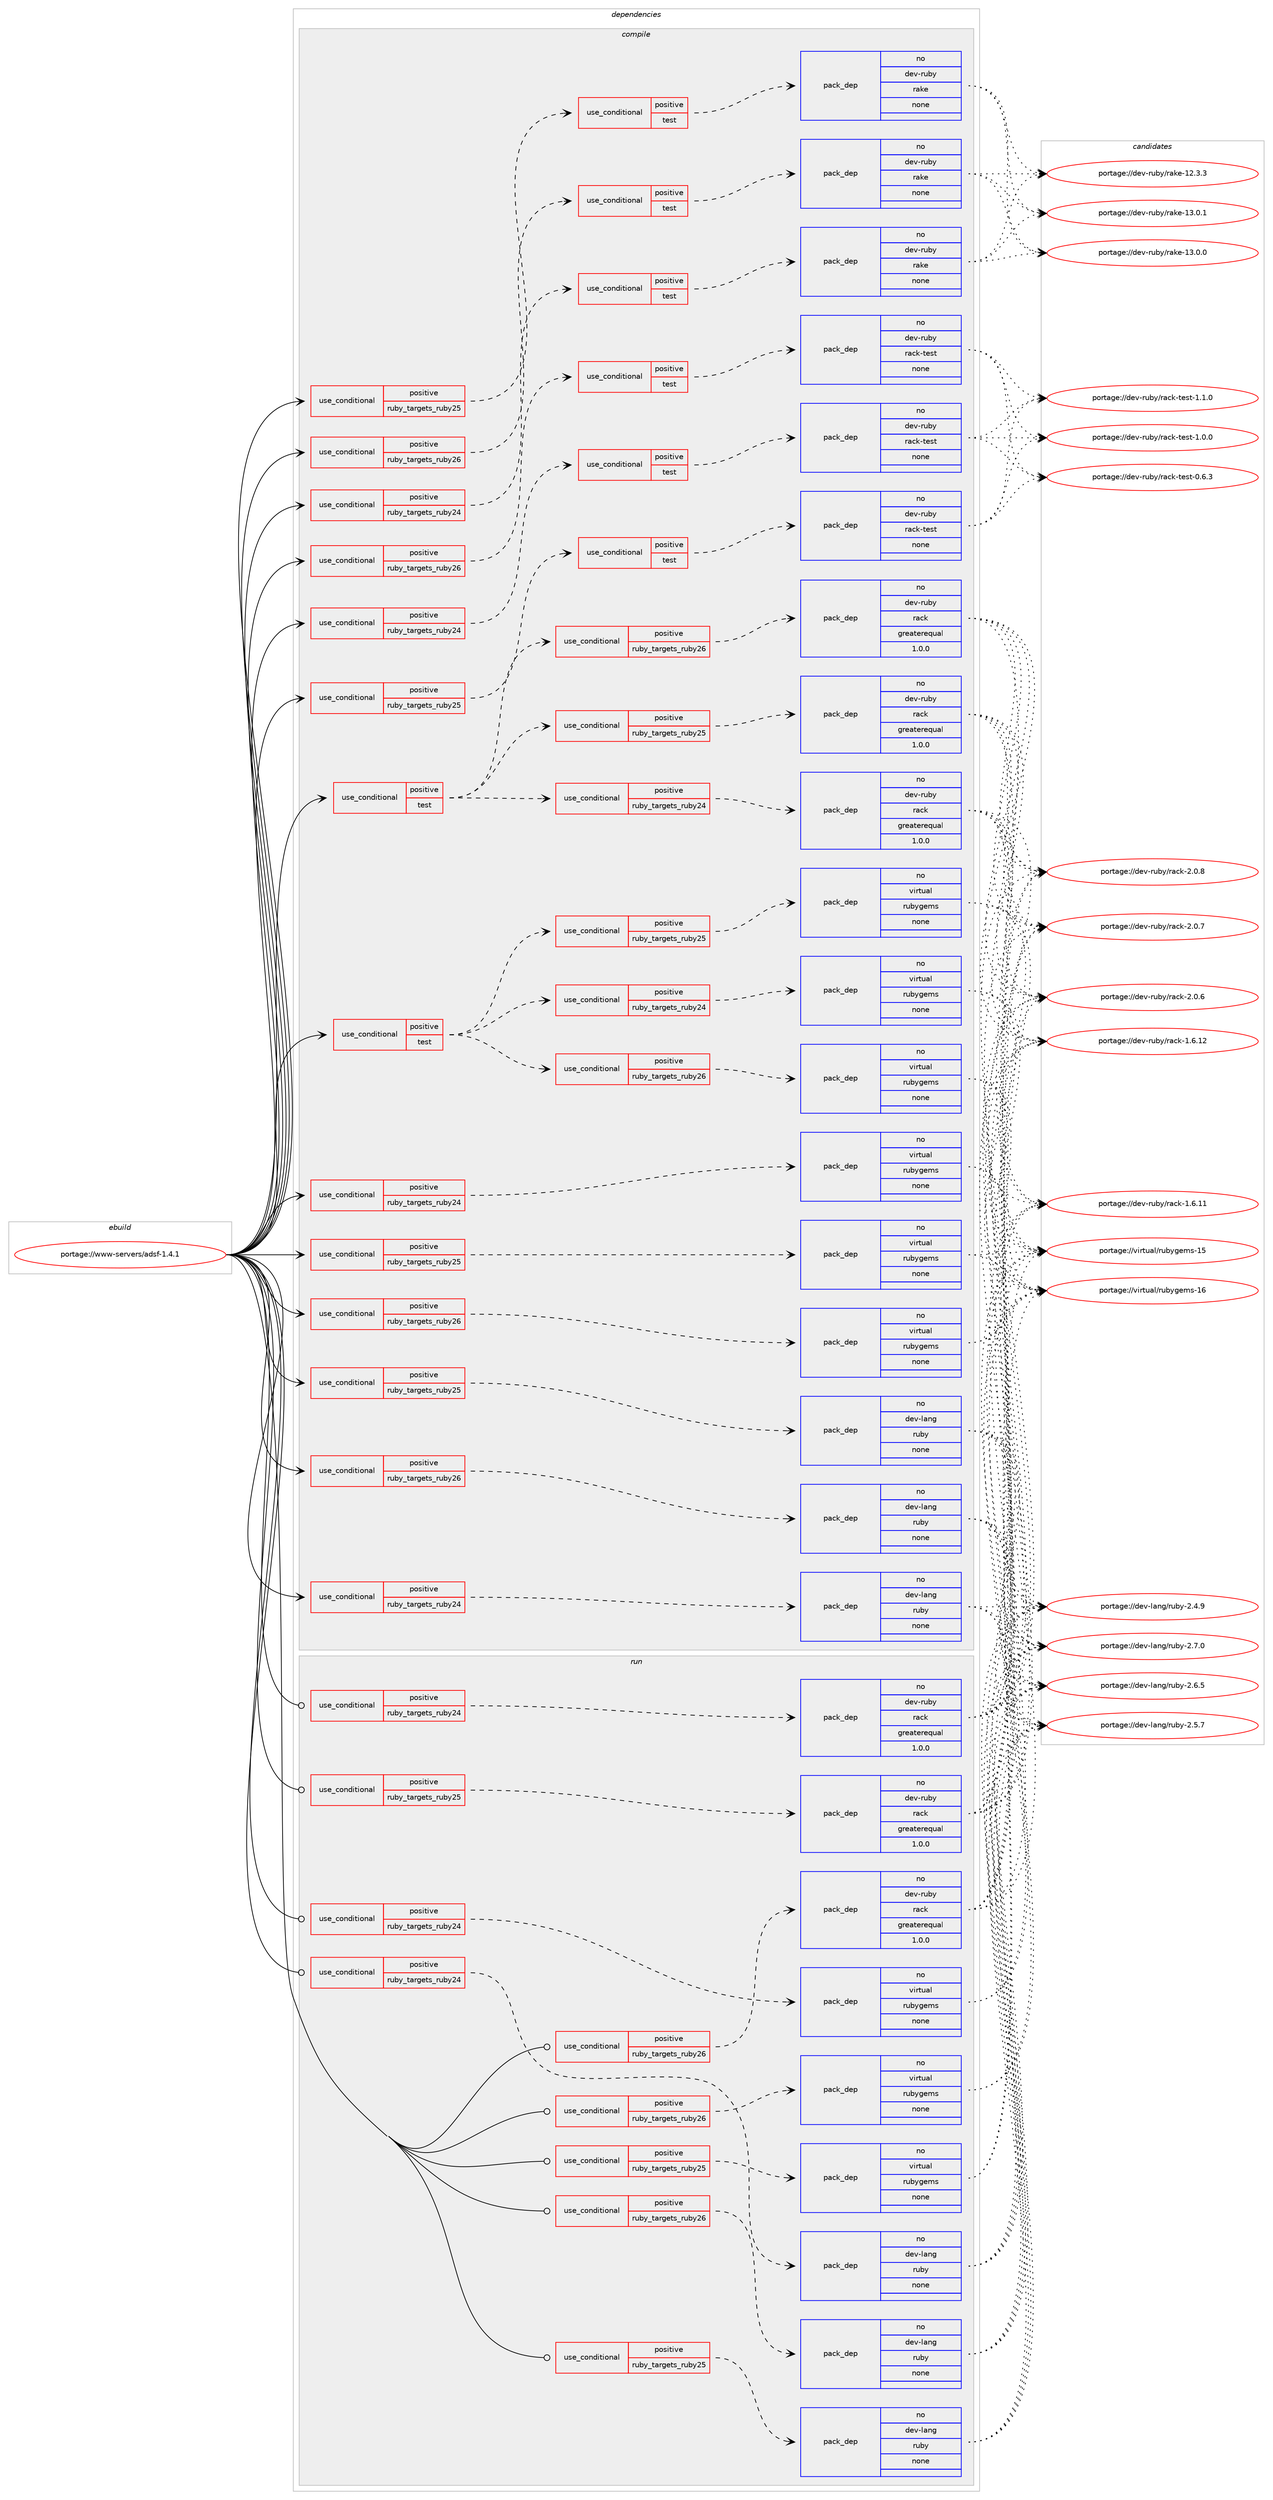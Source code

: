 digraph prolog {

# *************
# Graph options
# *************

newrank=true;
concentrate=true;
compound=true;
graph [rankdir=LR,fontname=Helvetica,fontsize=10,ranksep=1.5];#, ranksep=2.5, nodesep=0.2];
edge  [arrowhead=vee];
node  [fontname=Helvetica,fontsize=10];

# **********
# The ebuild
# **********

subgraph cluster_leftcol {
color=gray;
rank=same;
label=<<i>ebuild</i>>;
id [label="portage://www-servers/adsf-1.4.1", color=red, width=4, href="../www-servers/adsf-1.4.1.svg"];
}

# ****************
# The dependencies
# ****************

subgraph cluster_midcol {
color=gray;
label=<<i>dependencies</i>>;
subgraph cluster_compile {
fillcolor="#eeeeee";
style=filled;
label=<<i>compile</i>>;
subgraph cond4735 {
dependency28025 [label=<<TABLE BORDER="0" CELLBORDER="1" CELLSPACING="0" CELLPADDING="4"><TR><TD ROWSPAN="3" CELLPADDING="10">use_conditional</TD></TR><TR><TD>positive</TD></TR><TR><TD>ruby_targets_ruby24</TD></TR></TABLE>>, shape=none, color=red];
subgraph cond4736 {
dependency28026 [label=<<TABLE BORDER="0" CELLBORDER="1" CELLSPACING="0" CELLPADDING="4"><TR><TD ROWSPAN="3" CELLPADDING="10">use_conditional</TD></TR><TR><TD>positive</TD></TR><TR><TD>test</TD></TR></TABLE>>, shape=none, color=red];
subgraph pack22769 {
dependency28027 [label=<<TABLE BORDER="0" CELLBORDER="1" CELLSPACING="0" CELLPADDING="4" WIDTH="220"><TR><TD ROWSPAN="6" CELLPADDING="30">pack_dep</TD></TR><TR><TD WIDTH="110">no</TD></TR><TR><TD>dev-ruby</TD></TR><TR><TD>rack-test</TD></TR><TR><TD>none</TD></TR><TR><TD></TD></TR></TABLE>>, shape=none, color=blue];
}
dependency28026:e -> dependency28027:w [weight=20,style="dashed",arrowhead="vee"];
}
dependency28025:e -> dependency28026:w [weight=20,style="dashed",arrowhead="vee"];
}
id:e -> dependency28025:w [weight=20,style="solid",arrowhead="vee"];
subgraph cond4737 {
dependency28028 [label=<<TABLE BORDER="0" CELLBORDER="1" CELLSPACING="0" CELLPADDING="4"><TR><TD ROWSPAN="3" CELLPADDING="10">use_conditional</TD></TR><TR><TD>positive</TD></TR><TR><TD>ruby_targets_ruby24</TD></TR></TABLE>>, shape=none, color=red];
subgraph cond4738 {
dependency28029 [label=<<TABLE BORDER="0" CELLBORDER="1" CELLSPACING="0" CELLPADDING="4"><TR><TD ROWSPAN="3" CELLPADDING="10">use_conditional</TD></TR><TR><TD>positive</TD></TR><TR><TD>test</TD></TR></TABLE>>, shape=none, color=red];
subgraph pack22770 {
dependency28030 [label=<<TABLE BORDER="0" CELLBORDER="1" CELLSPACING="0" CELLPADDING="4" WIDTH="220"><TR><TD ROWSPAN="6" CELLPADDING="30">pack_dep</TD></TR><TR><TD WIDTH="110">no</TD></TR><TR><TD>dev-ruby</TD></TR><TR><TD>rake</TD></TR><TR><TD>none</TD></TR><TR><TD></TD></TR></TABLE>>, shape=none, color=blue];
}
dependency28029:e -> dependency28030:w [weight=20,style="dashed",arrowhead="vee"];
}
dependency28028:e -> dependency28029:w [weight=20,style="dashed",arrowhead="vee"];
}
id:e -> dependency28028:w [weight=20,style="solid",arrowhead="vee"];
subgraph cond4739 {
dependency28031 [label=<<TABLE BORDER="0" CELLBORDER="1" CELLSPACING="0" CELLPADDING="4"><TR><TD ROWSPAN="3" CELLPADDING="10">use_conditional</TD></TR><TR><TD>positive</TD></TR><TR><TD>ruby_targets_ruby24</TD></TR></TABLE>>, shape=none, color=red];
subgraph pack22771 {
dependency28032 [label=<<TABLE BORDER="0" CELLBORDER="1" CELLSPACING="0" CELLPADDING="4" WIDTH="220"><TR><TD ROWSPAN="6" CELLPADDING="30">pack_dep</TD></TR><TR><TD WIDTH="110">no</TD></TR><TR><TD>dev-lang</TD></TR><TR><TD>ruby</TD></TR><TR><TD>none</TD></TR><TR><TD></TD></TR></TABLE>>, shape=none, color=blue];
}
dependency28031:e -> dependency28032:w [weight=20,style="dashed",arrowhead="vee"];
}
id:e -> dependency28031:w [weight=20,style="solid",arrowhead="vee"];
subgraph cond4740 {
dependency28033 [label=<<TABLE BORDER="0" CELLBORDER="1" CELLSPACING="0" CELLPADDING="4"><TR><TD ROWSPAN="3" CELLPADDING="10">use_conditional</TD></TR><TR><TD>positive</TD></TR><TR><TD>ruby_targets_ruby24</TD></TR></TABLE>>, shape=none, color=red];
subgraph pack22772 {
dependency28034 [label=<<TABLE BORDER="0" CELLBORDER="1" CELLSPACING="0" CELLPADDING="4" WIDTH="220"><TR><TD ROWSPAN="6" CELLPADDING="30">pack_dep</TD></TR><TR><TD WIDTH="110">no</TD></TR><TR><TD>virtual</TD></TR><TR><TD>rubygems</TD></TR><TR><TD>none</TD></TR><TR><TD></TD></TR></TABLE>>, shape=none, color=blue];
}
dependency28033:e -> dependency28034:w [weight=20,style="dashed",arrowhead="vee"];
}
id:e -> dependency28033:w [weight=20,style="solid",arrowhead="vee"];
subgraph cond4741 {
dependency28035 [label=<<TABLE BORDER="0" CELLBORDER="1" CELLSPACING="0" CELLPADDING="4"><TR><TD ROWSPAN="3" CELLPADDING="10">use_conditional</TD></TR><TR><TD>positive</TD></TR><TR><TD>ruby_targets_ruby25</TD></TR></TABLE>>, shape=none, color=red];
subgraph cond4742 {
dependency28036 [label=<<TABLE BORDER="0" CELLBORDER="1" CELLSPACING="0" CELLPADDING="4"><TR><TD ROWSPAN="3" CELLPADDING="10">use_conditional</TD></TR><TR><TD>positive</TD></TR><TR><TD>test</TD></TR></TABLE>>, shape=none, color=red];
subgraph pack22773 {
dependency28037 [label=<<TABLE BORDER="0" CELLBORDER="1" CELLSPACING="0" CELLPADDING="4" WIDTH="220"><TR><TD ROWSPAN="6" CELLPADDING="30">pack_dep</TD></TR><TR><TD WIDTH="110">no</TD></TR><TR><TD>dev-ruby</TD></TR><TR><TD>rack-test</TD></TR><TR><TD>none</TD></TR><TR><TD></TD></TR></TABLE>>, shape=none, color=blue];
}
dependency28036:e -> dependency28037:w [weight=20,style="dashed",arrowhead="vee"];
}
dependency28035:e -> dependency28036:w [weight=20,style="dashed",arrowhead="vee"];
}
id:e -> dependency28035:w [weight=20,style="solid",arrowhead="vee"];
subgraph cond4743 {
dependency28038 [label=<<TABLE BORDER="0" CELLBORDER="1" CELLSPACING="0" CELLPADDING="4"><TR><TD ROWSPAN="3" CELLPADDING="10">use_conditional</TD></TR><TR><TD>positive</TD></TR><TR><TD>ruby_targets_ruby25</TD></TR></TABLE>>, shape=none, color=red];
subgraph cond4744 {
dependency28039 [label=<<TABLE BORDER="0" CELLBORDER="1" CELLSPACING="0" CELLPADDING="4"><TR><TD ROWSPAN="3" CELLPADDING="10">use_conditional</TD></TR><TR><TD>positive</TD></TR><TR><TD>test</TD></TR></TABLE>>, shape=none, color=red];
subgraph pack22774 {
dependency28040 [label=<<TABLE BORDER="0" CELLBORDER="1" CELLSPACING="0" CELLPADDING="4" WIDTH="220"><TR><TD ROWSPAN="6" CELLPADDING="30">pack_dep</TD></TR><TR><TD WIDTH="110">no</TD></TR><TR><TD>dev-ruby</TD></TR><TR><TD>rake</TD></TR><TR><TD>none</TD></TR><TR><TD></TD></TR></TABLE>>, shape=none, color=blue];
}
dependency28039:e -> dependency28040:w [weight=20,style="dashed",arrowhead="vee"];
}
dependency28038:e -> dependency28039:w [weight=20,style="dashed",arrowhead="vee"];
}
id:e -> dependency28038:w [weight=20,style="solid",arrowhead="vee"];
subgraph cond4745 {
dependency28041 [label=<<TABLE BORDER="0" CELLBORDER="1" CELLSPACING="0" CELLPADDING="4"><TR><TD ROWSPAN="3" CELLPADDING="10">use_conditional</TD></TR><TR><TD>positive</TD></TR><TR><TD>ruby_targets_ruby25</TD></TR></TABLE>>, shape=none, color=red];
subgraph pack22775 {
dependency28042 [label=<<TABLE BORDER="0" CELLBORDER="1" CELLSPACING="0" CELLPADDING="4" WIDTH="220"><TR><TD ROWSPAN="6" CELLPADDING="30">pack_dep</TD></TR><TR><TD WIDTH="110">no</TD></TR><TR><TD>dev-lang</TD></TR><TR><TD>ruby</TD></TR><TR><TD>none</TD></TR><TR><TD></TD></TR></TABLE>>, shape=none, color=blue];
}
dependency28041:e -> dependency28042:w [weight=20,style="dashed",arrowhead="vee"];
}
id:e -> dependency28041:w [weight=20,style="solid",arrowhead="vee"];
subgraph cond4746 {
dependency28043 [label=<<TABLE BORDER="0" CELLBORDER="1" CELLSPACING="0" CELLPADDING="4"><TR><TD ROWSPAN="3" CELLPADDING="10">use_conditional</TD></TR><TR><TD>positive</TD></TR><TR><TD>ruby_targets_ruby25</TD></TR></TABLE>>, shape=none, color=red];
subgraph pack22776 {
dependency28044 [label=<<TABLE BORDER="0" CELLBORDER="1" CELLSPACING="0" CELLPADDING="4" WIDTH="220"><TR><TD ROWSPAN="6" CELLPADDING="30">pack_dep</TD></TR><TR><TD WIDTH="110">no</TD></TR><TR><TD>virtual</TD></TR><TR><TD>rubygems</TD></TR><TR><TD>none</TD></TR><TR><TD></TD></TR></TABLE>>, shape=none, color=blue];
}
dependency28043:e -> dependency28044:w [weight=20,style="dashed",arrowhead="vee"];
}
id:e -> dependency28043:w [weight=20,style="solid",arrowhead="vee"];
subgraph cond4747 {
dependency28045 [label=<<TABLE BORDER="0" CELLBORDER="1" CELLSPACING="0" CELLPADDING="4"><TR><TD ROWSPAN="3" CELLPADDING="10">use_conditional</TD></TR><TR><TD>positive</TD></TR><TR><TD>ruby_targets_ruby26</TD></TR></TABLE>>, shape=none, color=red];
subgraph cond4748 {
dependency28046 [label=<<TABLE BORDER="0" CELLBORDER="1" CELLSPACING="0" CELLPADDING="4"><TR><TD ROWSPAN="3" CELLPADDING="10">use_conditional</TD></TR><TR><TD>positive</TD></TR><TR><TD>test</TD></TR></TABLE>>, shape=none, color=red];
subgraph pack22777 {
dependency28047 [label=<<TABLE BORDER="0" CELLBORDER="1" CELLSPACING="0" CELLPADDING="4" WIDTH="220"><TR><TD ROWSPAN="6" CELLPADDING="30">pack_dep</TD></TR><TR><TD WIDTH="110">no</TD></TR><TR><TD>dev-ruby</TD></TR><TR><TD>rack-test</TD></TR><TR><TD>none</TD></TR><TR><TD></TD></TR></TABLE>>, shape=none, color=blue];
}
dependency28046:e -> dependency28047:w [weight=20,style="dashed",arrowhead="vee"];
}
dependency28045:e -> dependency28046:w [weight=20,style="dashed",arrowhead="vee"];
}
id:e -> dependency28045:w [weight=20,style="solid",arrowhead="vee"];
subgraph cond4749 {
dependency28048 [label=<<TABLE BORDER="0" CELLBORDER="1" CELLSPACING="0" CELLPADDING="4"><TR><TD ROWSPAN="3" CELLPADDING="10">use_conditional</TD></TR><TR><TD>positive</TD></TR><TR><TD>ruby_targets_ruby26</TD></TR></TABLE>>, shape=none, color=red];
subgraph cond4750 {
dependency28049 [label=<<TABLE BORDER="0" CELLBORDER="1" CELLSPACING="0" CELLPADDING="4"><TR><TD ROWSPAN="3" CELLPADDING="10">use_conditional</TD></TR><TR><TD>positive</TD></TR><TR><TD>test</TD></TR></TABLE>>, shape=none, color=red];
subgraph pack22778 {
dependency28050 [label=<<TABLE BORDER="0" CELLBORDER="1" CELLSPACING="0" CELLPADDING="4" WIDTH="220"><TR><TD ROWSPAN="6" CELLPADDING="30">pack_dep</TD></TR><TR><TD WIDTH="110">no</TD></TR><TR><TD>dev-ruby</TD></TR><TR><TD>rake</TD></TR><TR><TD>none</TD></TR><TR><TD></TD></TR></TABLE>>, shape=none, color=blue];
}
dependency28049:e -> dependency28050:w [weight=20,style="dashed",arrowhead="vee"];
}
dependency28048:e -> dependency28049:w [weight=20,style="dashed",arrowhead="vee"];
}
id:e -> dependency28048:w [weight=20,style="solid",arrowhead="vee"];
subgraph cond4751 {
dependency28051 [label=<<TABLE BORDER="0" CELLBORDER="1" CELLSPACING="0" CELLPADDING="4"><TR><TD ROWSPAN="3" CELLPADDING="10">use_conditional</TD></TR><TR><TD>positive</TD></TR><TR><TD>ruby_targets_ruby26</TD></TR></TABLE>>, shape=none, color=red];
subgraph pack22779 {
dependency28052 [label=<<TABLE BORDER="0" CELLBORDER="1" CELLSPACING="0" CELLPADDING="4" WIDTH="220"><TR><TD ROWSPAN="6" CELLPADDING="30">pack_dep</TD></TR><TR><TD WIDTH="110">no</TD></TR><TR><TD>dev-lang</TD></TR><TR><TD>ruby</TD></TR><TR><TD>none</TD></TR><TR><TD></TD></TR></TABLE>>, shape=none, color=blue];
}
dependency28051:e -> dependency28052:w [weight=20,style="dashed",arrowhead="vee"];
}
id:e -> dependency28051:w [weight=20,style="solid",arrowhead="vee"];
subgraph cond4752 {
dependency28053 [label=<<TABLE BORDER="0" CELLBORDER="1" CELLSPACING="0" CELLPADDING="4"><TR><TD ROWSPAN="3" CELLPADDING="10">use_conditional</TD></TR><TR><TD>positive</TD></TR><TR><TD>ruby_targets_ruby26</TD></TR></TABLE>>, shape=none, color=red];
subgraph pack22780 {
dependency28054 [label=<<TABLE BORDER="0" CELLBORDER="1" CELLSPACING="0" CELLPADDING="4" WIDTH="220"><TR><TD ROWSPAN="6" CELLPADDING="30">pack_dep</TD></TR><TR><TD WIDTH="110">no</TD></TR><TR><TD>virtual</TD></TR><TR><TD>rubygems</TD></TR><TR><TD>none</TD></TR><TR><TD></TD></TR></TABLE>>, shape=none, color=blue];
}
dependency28053:e -> dependency28054:w [weight=20,style="dashed",arrowhead="vee"];
}
id:e -> dependency28053:w [weight=20,style="solid",arrowhead="vee"];
subgraph cond4753 {
dependency28055 [label=<<TABLE BORDER="0" CELLBORDER="1" CELLSPACING="0" CELLPADDING="4"><TR><TD ROWSPAN="3" CELLPADDING="10">use_conditional</TD></TR><TR><TD>positive</TD></TR><TR><TD>test</TD></TR></TABLE>>, shape=none, color=red];
subgraph cond4754 {
dependency28056 [label=<<TABLE BORDER="0" CELLBORDER="1" CELLSPACING="0" CELLPADDING="4"><TR><TD ROWSPAN="3" CELLPADDING="10">use_conditional</TD></TR><TR><TD>positive</TD></TR><TR><TD>ruby_targets_ruby24</TD></TR></TABLE>>, shape=none, color=red];
subgraph pack22781 {
dependency28057 [label=<<TABLE BORDER="0" CELLBORDER="1" CELLSPACING="0" CELLPADDING="4" WIDTH="220"><TR><TD ROWSPAN="6" CELLPADDING="30">pack_dep</TD></TR><TR><TD WIDTH="110">no</TD></TR><TR><TD>dev-ruby</TD></TR><TR><TD>rack</TD></TR><TR><TD>greaterequal</TD></TR><TR><TD>1.0.0</TD></TR></TABLE>>, shape=none, color=blue];
}
dependency28056:e -> dependency28057:w [weight=20,style="dashed",arrowhead="vee"];
}
dependency28055:e -> dependency28056:w [weight=20,style="dashed",arrowhead="vee"];
subgraph cond4755 {
dependency28058 [label=<<TABLE BORDER="0" CELLBORDER="1" CELLSPACING="0" CELLPADDING="4"><TR><TD ROWSPAN="3" CELLPADDING="10">use_conditional</TD></TR><TR><TD>positive</TD></TR><TR><TD>ruby_targets_ruby25</TD></TR></TABLE>>, shape=none, color=red];
subgraph pack22782 {
dependency28059 [label=<<TABLE BORDER="0" CELLBORDER="1" CELLSPACING="0" CELLPADDING="4" WIDTH="220"><TR><TD ROWSPAN="6" CELLPADDING="30">pack_dep</TD></TR><TR><TD WIDTH="110">no</TD></TR><TR><TD>dev-ruby</TD></TR><TR><TD>rack</TD></TR><TR><TD>greaterequal</TD></TR><TR><TD>1.0.0</TD></TR></TABLE>>, shape=none, color=blue];
}
dependency28058:e -> dependency28059:w [weight=20,style="dashed",arrowhead="vee"];
}
dependency28055:e -> dependency28058:w [weight=20,style="dashed",arrowhead="vee"];
subgraph cond4756 {
dependency28060 [label=<<TABLE BORDER="0" CELLBORDER="1" CELLSPACING="0" CELLPADDING="4"><TR><TD ROWSPAN="3" CELLPADDING="10">use_conditional</TD></TR><TR><TD>positive</TD></TR><TR><TD>ruby_targets_ruby26</TD></TR></TABLE>>, shape=none, color=red];
subgraph pack22783 {
dependency28061 [label=<<TABLE BORDER="0" CELLBORDER="1" CELLSPACING="0" CELLPADDING="4" WIDTH="220"><TR><TD ROWSPAN="6" CELLPADDING="30">pack_dep</TD></TR><TR><TD WIDTH="110">no</TD></TR><TR><TD>dev-ruby</TD></TR><TR><TD>rack</TD></TR><TR><TD>greaterequal</TD></TR><TR><TD>1.0.0</TD></TR></TABLE>>, shape=none, color=blue];
}
dependency28060:e -> dependency28061:w [weight=20,style="dashed",arrowhead="vee"];
}
dependency28055:e -> dependency28060:w [weight=20,style="dashed",arrowhead="vee"];
}
id:e -> dependency28055:w [weight=20,style="solid",arrowhead="vee"];
subgraph cond4757 {
dependency28062 [label=<<TABLE BORDER="0" CELLBORDER="1" CELLSPACING="0" CELLPADDING="4"><TR><TD ROWSPAN="3" CELLPADDING="10">use_conditional</TD></TR><TR><TD>positive</TD></TR><TR><TD>test</TD></TR></TABLE>>, shape=none, color=red];
subgraph cond4758 {
dependency28063 [label=<<TABLE BORDER="0" CELLBORDER="1" CELLSPACING="0" CELLPADDING="4"><TR><TD ROWSPAN="3" CELLPADDING="10">use_conditional</TD></TR><TR><TD>positive</TD></TR><TR><TD>ruby_targets_ruby24</TD></TR></TABLE>>, shape=none, color=red];
subgraph pack22784 {
dependency28064 [label=<<TABLE BORDER="0" CELLBORDER="1" CELLSPACING="0" CELLPADDING="4" WIDTH="220"><TR><TD ROWSPAN="6" CELLPADDING="30">pack_dep</TD></TR><TR><TD WIDTH="110">no</TD></TR><TR><TD>virtual</TD></TR><TR><TD>rubygems</TD></TR><TR><TD>none</TD></TR><TR><TD></TD></TR></TABLE>>, shape=none, color=blue];
}
dependency28063:e -> dependency28064:w [weight=20,style="dashed",arrowhead="vee"];
}
dependency28062:e -> dependency28063:w [weight=20,style="dashed",arrowhead="vee"];
subgraph cond4759 {
dependency28065 [label=<<TABLE BORDER="0" CELLBORDER="1" CELLSPACING="0" CELLPADDING="4"><TR><TD ROWSPAN="3" CELLPADDING="10">use_conditional</TD></TR><TR><TD>positive</TD></TR><TR><TD>ruby_targets_ruby25</TD></TR></TABLE>>, shape=none, color=red];
subgraph pack22785 {
dependency28066 [label=<<TABLE BORDER="0" CELLBORDER="1" CELLSPACING="0" CELLPADDING="4" WIDTH="220"><TR><TD ROWSPAN="6" CELLPADDING="30">pack_dep</TD></TR><TR><TD WIDTH="110">no</TD></TR><TR><TD>virtual</TD></TR><TR><TD>rubygems</TD></TR><TR><TD>none</TD></TR><TR><TD></TD></TR></TABLE>>, shape=none, color=blue];
}
dependency28065:e -> dependency28066:w [weight=20,style="dashed",arrowhead="vee"];
}
dependency28062:e -> dependency28065:w [weight=20,style="dashed",arrowhead="vee"];
subgraph cond4760 {
dependency28067 [label=<<TABLE BORDER="0" CELLBORDER="1" CELLSPACING="0" CELLPADDING="4"><TR><TD ROWSPAN="3" CELLPADDING="10">use_conditional</TD></TR><TR><TD>positive</TD></TR><TR><TD>ruby_targets_ruby26</TD></TR></TABLE>>, shape=none, color=red];
subgraph pack22786 {
dependency28068 [label=<<TABLE BORDER="0" CELLBORDER="1" CELLSPACING="0" CELLPADDING="4" WIDTH="220"><TR><TD ROWSPAN="6" CELLPADDING="30">pack_dep</TD></TR><TR><TD WIDTH="110">no</TD></TR><TR><TD>virtual</TD></TR><TR><TD>rubygems</TD></TR><TR><TD>none</TD></TR><TR><TD></TD></TR></TABLE>>, shape=none, color=blue];
}
dependency28067:e -> dependency28068:w [weight=20,style="dashed",arrowhead="vee"];
}
dependency28062:e -> dependency28067:w [weight=20,style="dashed",arrowhead="vee"];
}
id:e -> dependency28062:w [weight=20,style="solid",arrowhead="vee"];
}
subgraph cluster_compileandrun {
fillcolor="#eeeeee";
style=filled;
label=<<i>compile and run</i>>;
}
subgraph cluster_run {
fillcolor="#eeeeee";
style=filled;
label=<<i>run</i>>;
subgraph cond4761 {
dependency28069 [label=<<TABLE BORDER="0" CELLBORDER="1" CELLSPACING="0" CELLPADDING="4"><TR><TD ROWSPAN="3" CELLPADDING="10">use_conditional</TD></TR><TR><TD>positive</TD></TR><TR><TD>ruby_targets_ruby24</TD></TR></TABLE>>, shape=none, color=red];
subgraph pack22787 {
dependency28070 [label=<<TABLE BORDER="0" CELLBORDER="1" CELLSPACING="0" CELLPADDING="4" WIDTH="220"><TR><TD ROWSPAN="6" CELLPADDING="30">pack_dep</TD></TR><TR><TD WIDTH="110">no</TD></TR><TR><TD>dev-lang</TD></TR><TR><TD>ruby</TD></TR><TR><TD>none</TD></TR><TR><TD></TD></TR></TABLE>>, shape=none, color=blue];
}
dependency28069:e -> dependency28070:w [weight=20,style="dashed",arrowhead="vee"];
}
id:e -> dependency28069:w [weight=20,style="solid",arrowhead="odot"];
subgraph cond4762 {
dependency28071 [label=<<TABLE BORDER="0" CELLBORDER="1" CELLSPACING="0" CELLPADDING="4"><TR><TD ROWSPAN="3" CELLPADDING="10">use_conditional</TD></TR><TR><TD>positive</TD></TR><TR><TD>ruby_targets_ruby24</TD></TR></TABLE>>, shape=none, color=red];
subgraph pack22788 {
dependency28072 [label=<<TABLE BORDER="0" CELLBORDER="1" CELLSPACING="0" CELLPADDING="4" WIDTH="220"><TR><TD ROWSPAN="6" CELLPADDING="30">pack_dep</TD></TR><TR><TD WIDTH="110">no</TD></TR><TR><TD>dev-ruby</TD></TR><TR><TD>rack</TD></TR><TR><TD>greaterequal</TD></TR><TR><TD>1.0.0</TD></TR></TABLE>>, shape=none, color=blue];
}
dependency28071:e -> dependency28072:w [weight=20,style="dashed",arrowhead="vee"];
}
id:e -> dependency28071:w [weight=20,style="solid",arrowhead="odot"];
subgraph cond4763 {
dependency28073 [label=<<TABLE BORDER="0" CELLBORDER="1" CELLSPACING="0" CELLPADDING="4"><TR><TD ROWSPAN="3" CELLPADDING="10">use_conditional</TD></TR><TR><TD>positive</TD></TR><TR><TD>ruby_targets_ruby24</TD></TR></TABLE>>, shape=none, color=red];
subgraph pack22789 {
dependency28074 [label=<<TABLE BORDER="0" CELLBORDER="1" CELLSPACING="0" CELLPADDING="4" WIDTH="220"><TR><TD ROWSPAN="6" CELLPADDING="30">pack_dep</TD></TR><TR><TD WIDTH="110">no</TD></TR><TR><TD>virtual</TD></TR><TR><TD>rubygems</TD></TR><TR><TD>none</TD></TR><TR><TD></TD></TR></TABLE>>, shape=none, color=blue];
}
dependency28073:e -> dependency28074:w [weight=20,style="dashed",arrowhead="vee"];
}
id:e -> dependency28073:w [weight=20,style="solid",arrowhead="odot"];
subgraph cond4764 {
dependency28075 [label=<<TABLE BORDER="0" CELLBORDER="1" CELLSPACING="0" CELLPADDING="4"><TR><TD ROWSPAN="3" CELLPADDING="10">use_conditional</TD></TR><TR><TD>positive</TD></TR><TR><TD>ruby_targets_ruby25</TD></TR></TABLE>>, shape=none, color=red];
subgraph pack22790 {
dependency28076 [label=<<TABLE BORDER="0" CELLBORDER="1" CELLSPACING="0" CELLPADDING="4" WIDTH="220"><TR><TD ROWSPAN="6" CELLPADDING="30">pack_dep</TD></TR><TR><TD WIDTH="110">no</TD></TR><TR><TD>dev-lang</TD></TR><TR><TD>ruby</TD></TR><TR><TD>none</TD></TR><TR><TD></TD></TR></TABLE>>, shape=none, color=blue];
}
dependency28075:e -> dependency28076:w [weight=20,style="dashed",arrowhead="vee"];
}
id:e -> dependency28075:w [weight=20,style="solid",arrowhead="odot"];
subgraph cond4765 {
dependency28077 [label=<<TABLE BORDER="0" CELLBORDER="1" CELLSPACING="0" CELLPADDING="4"><TR><TD ROWSPAN="3" CELLPADDING="10">use_conditional</TD></TR><TR><TD>positive</TD></TR><TR><TD>ruby_targets_ruby25</TD></TR></TABLE>>, shape=none, color=red];
subgraph pack22791 {
dependency28078 [label=<<TABLE BORDER="0" CELLBORDER="1" CELLSPACING="0" CELLPADDING="4" WIDTH="220"><TR><TD ROWSPAN="6" CELLPADDING="30">pack_dep</TD></TR><TR><TD WIDTH="110">no</TD></TR><TR><TD>dev-ruby</TD></TR><TR><TD>rack</TD></TR><TR><TD>greaterequal</TD></TR><TR><TD>1.0.0</TD></TR></TABLE>>, shape=none, color=blue];
}
dependency28077:e -> dependency28078:w [weight=20,style="dashed",arrowhead="vee"];
}
id:e -> dependency28077:w [weight=20,style="solid",arrowhead="odot"];
subgraph cond4766 {
dependency28079 [label=<<TABLE BORDER="0" CELLBORDER="1" CELLSPACING="0" CELLPADDING="4"><TR><TD ROWSPAN="3" CELLPADDING="10">use_conditional</TD></TR><TR><TD>positive</TD></TR><TR><TD>ruby_targets_ruby25</TD></TR></TABLE>>, shape=none, color=red];
subgraph pack22792 {
dependency28080 [label=<<TABLE BORDER="0" CELLBORDER="1" CELLSPACING="0" CELLPADDING="4" WIDTH="220"><TR><TD ROWSPAN="6" CELLPADDING="30">pack_dep</TD></TR><TR><TD WIDTH="110">no</TD></TR><TR><TD>virtual</TD></TR><TR><TD>rubygems</TD></TR><TR><TD>none</TD></TR><TR><TD></TD></TR></TABLE>>, shape=none, color=blue];
}
dependency28079:e -> dependency28080:w [weight=20,style="dashed",arrowhead="vee"];
}
id:e -> dependency28079:w [weight=20,style="solid",arrowhead="odot"];
subgraph cond4767 {
dependency28081 [label=<<TABLE BORDER="0" CELLBORDER="1" CELLSPACING="0" CELLPADDING="4"><TR><TD ROWSPAN="3" CELLPADDING="10">use_conditional</TD></TR><TR><TD>positive</TD></TR><TR><TD>ruby_targets_ruby26</TD></TR></TABLE>>, shape=none, color=red];
subgraph pack22793 {
dependency28082 [label=<<TABLE BORDER="0" CELLBORDER="1" CELLSPACING="0" CELLPADDING="4" WIDTH="220"><TR><TD ROWSPAN="6" CELLPADDING="30">pack_dep</TD></TR><TR><TD WIDTH="110">no</TD></TR><TR><TD>dev-lang</TD></TR><TR><TD>ruby</TD></TR><TR><TD>none</TD></TR><TR><TD></TD></TR></TABLE>>, shape=none, color=blue];
}
dependency28081:e -> dependency28082:w [weight=20,style="dashed",arrowhead="vee"];
}
id:e -> dependency28081:w [weight=20,style="solid",arrowhead="odot"];
subgraph cond4768 {
dependency28083 [label=<<TABLE BORDER="0" CELLBORDER="1" CELLSPACING="0" CELLPADDING="4"><TR><TD ROWSPAN="3" CELLPADDING="10">use_conditional</TD></TR><TR><TD>positive</TD></TR><TR><TD>ruby_targets_ruby26</TD></TR></TABLE>>, shape=none, color=red];
subgraph pack22794 {
dependency28084 [label=<<TABLE BORDER="0" CELLBORDER="1" CELLSPACING="0" CELLPADDING="4" WIDTH="220"><TR><TD ROWSPAN="6" CELLPADDING="30">pack_dep</TD></TR><TR><TD WIDTH="110">no</TD></TR><TR><TD>dev-ruby</TD></TR><TR><TD>rack</TD></TR><TR><TD>greaterequal</TD></TR><TR><TD>1.0.0</TD></TR></TABLE>>, shape=none, color=blue];
}
dependency28083:e -> dependency28084:w [weight=20,style="dashed",arrowhead="vee"];
}
id:e -> dependency28083:w [weight=20,style="solid",arrowhead="odot"];
subgraph cond4769 {
dependency28085 [label=<<TABLE BORDER="0" CELLBORDER="1" CELLSPACING="0" CELLPADDING="4"><TR><TD ROWSPAN="3" CELLPADDING="10">use_conditional</TD></TR><TR><TD>positive</TD></TR><TR><TD>ruby_targets_ruby26</TD></TR></TABLE>>, shape=none, color=red];
subgraph pack22795 {
dependency28086 [label=<<TABLE BORDER="0" CELLBORDER="1" CELLSPACING="0" CELLPADDING="4" WIDTH="220"><TR><TD ROWSPAN="6" CELLPADDING="30">pack_dep</TD></TR><TR><TD WIDTH="110">no</TD></TR><TR><TD>virtual</TD></TR><TR><TD>rubygems</TD></TR><TR><TD>none</TD></TR><TR><TD></TD></TR></TABLE>>, shape=none, color=blue];
}
dependency28085:e -> dependency28086:w [weight=20,style="dashed",arrowhead="vee"];
}
id:e -> dependency28085:w [weight=20,style="solid",arrowhead="odot"];
}
}

# **************
# The candidates
# **************

subgraph cluster_choices {
rank=same;
color=gray;
label=<<i>candidates</i>>;

subgraph choice22769 {
color=black;
nodesep=1;
choice100101118451141179812147114979910745116101115116454946494648 [label="portage://dev-ruby/rack-test-1.1.0", color=red, width=4,href="../dev-ruby/rack-test-1.1.0.svg"];
choice100101118451141179812147114979910745116101115116454946484648 [label="portage://dev-ruby/rack-test-1.0.0", color=red, width=4,href="../dev-ruby/rack-test-1.0.0.svg"];
choice100101118451141179812147114979910745116101115116454846544651 [label="portage://dev-ruby/rack-test-0.6.3", color=red, width=4,href="../dev-ruby/rack-test-0.6.3.svg"];
dependency28027:e -> choice100101118451141179812147114979910745116101115116454946494648:w [style=dotted,weight="100"];
dependency28027:e -> choice100101118451141179812147114979910745116101115116454946484648:w [style=dotted,weight="100"];
dependency28027:e -> choice100101118451141179812147114979910745116101115116454846544651:w [style=dotted,weight="100"];
}
subgraph choice22770 {
color=black;
nodesep=1;
choice1001011184511411798121471149710710145495146484649 [label="portage://dev-ruby/rake-13.0.1", color=red, width=4,href="../dev-ruby/rake-13.0.1.svg"];
choice1001011184511411798121471149710710145495146484648 [label="portage://dev-ruby/rake-13.0.0", color=red, width=4,href="../dev-ruby/rake-13.0.0.svg"];
choice1001011184511411798121471149710710145495046514651 [label="portage://dev-ruby/rake-12.3.3", color=red, width=4,href="../dev-ruby/rake-12.3.3.svg"];
dependency28030:e -> choice1001011184511411798121471149710710145495146484649:w [style=dotted,weight="100"];
dependency28030:e -> choice1001011184511411798121471149710710145495146484648:w [style=dotted,weight="100"];
dependency28030:e -> choice1001011184511411798121471149710710145495046514651:w [style=dotted,weight="100"];
}
subgraph choice22771 {
color=black;
nodesep=1;
choice10010111845108971101034711411798121455046554648 [label="portage://dev-lang/ruby-2.7.0", color=red, width=4,href="../dev-lang/ruby-2.7.0.svg"];
choice10010111845108971101034711411798121455046544653 [label="portage://dev-lang/ruby-2.6.5", color=red, width=4,href="../dev-lang/ruby-2.6.5.svg"];
choice10010111845108971101034711411798121455046534655 [label="portage://dev-lang/ruby-2.5.7", color=red, width=4,href="../dev-lang/ruby-2.5.7.svg"];
choice10010111845108971101034711411798121455046524657 [label="portage://dev-lang/ruby-2.4.9", color=red, width=4,href="../dev-lang/ruby-2.4.9.svg"];
dependency28032:e -> choice10010111845108971101034711411798121455046554648:w [style=dotted,weight="100"];
dependency28032:e -> choice10010111845108971101034711411798121455046544653:w [style=dotted,weight="100"];
dependency28032:e -> choice10010111845108971101034711411798121455046534655:w [style=dotted,weight="100"];
dependency28032:e -> choice10010111845108971101034711411798121455046524657:w [style=dotted,weight="100"];
}
subgraph choice22772 {
color=black;
nodesep=1;
choice118105114116117971084711411798121103101109115454954 [label="portage://virtual/rubygems-16", color=red, width=4,href="../virtual/rubygems-16.svg"];
choice118105114116117971084711411798121103101109115454953 [label="portage://virtual/rubygems-15", color=red, width=4,href="../virtual/rubygems-15.svg"];
dependency28034:e -> choice118105114116117971084711411798121103101109115454954:w [style=dotted,weight="100"];
dependency28034:e -> choice118105114116117971084711411798121103101109115454953:w [style=dotted,weight="100"];
}
subgraph choice22773 {
color=black;
nodesep=1;
choice100101118451141179812147114979910745116101115116454946494648 [label="portage://dev-ruby/rack-test-1.1.0", color=red, width=4,href="../dev-ruby/rack-test-1.1.0.svg"];
choice100101118451141179812147114979910745116101115116454946484648 [label="portage://dev-ruby/rack-test-1.0.0", color=red, width=4,href="../dev-ruby/rack-test-1.0.0.svg"];
choice100101118451141179812147114979910745116101115116454846544651 [label="portage://dev-ruby/rack-test-0.6.3", color=red, width=4,href="../dev-ruby/rack-test-0.6.3.svg"];
dependency28037:e -> choice100101118451141179812147114979910745116101115116454946494648:w [style=dotted,weight="100"];
dependency28037:e -> choice100101118451141179812147114979910745116101115116454946484648:w [style=dotted,weight="100"];
dependency28037:e -> choice100101118451141179812147114979910745116101115116454846544651:w [style=dotted,weight="100"];
}
subgraph choice22774 {
color=black;
nodesep=1;
choice1001011184511411798121471149710710145495146484649 [label="portage://dev-ruby/rake-13.0.1", color=red, width=4,href="../dev-ruby/rake-13.0.1.svg"];
choice1001011184511411798121471149710710145495146484648 [label="portage://dev-ruby/rake-13.0.0", color=red, width=4,href="../dev-ruby/rake-13.0.0.svg"];
choice1001011184511411798121471149710710145495046514651 [label="portage://dev-ruby/rake-12.3.3", color=red, width=4,href="../dev-ruby/rake-12.3.3.svg"];
dependency28040:e -> choice1001011184511411798121471149710710145495146484649:w [style=dotted,weight="100"];
dependency28040:e -> choice1001011184511411798121471149710710145495146484648:w [style=dotted,weight="100"];
dependency28040:e -> choice1001011184511411798121471149710710145495046514651:w [style=dotted,weight="100"];
}
subgraph choice22775 {
color=black;
nodesep=1;
choice10010111845108971101034711411798121455046554648 [label="portage://dev-lang/ruby-2.7.0", color=red, width=4,href="../dev-lang/ruby-2.7.0.svg"];
choice10010111845108971101034711411798121455046544653 [label="portage://dev-lang/ruby-2.6.5", color=red, width=4,href="../dev-lang/ruby-2.6.5.svg"];
choice10010111845108971101034711411798121455046534655 [label="portage://dev-lang/ruby-2.5.7", color=red, width=4,href="../dev-lang/ruby-2.5.7.svg"];
choice10010111845108971101034711411798121455046524657 [label="portage://dev-lang/ruby-2.4.9", color=red, width=4,href="../dev-lang/ruby-2.4.9.svg"];
dependency28042:e -> choice10010111845108971101034711411798121455046554648:w [style=dotted,weight="100"];
dependency28042:e -> choice10010111845108971101034711411798121455046544653:w [style=dotted,weight="100"];
dependency28042:e -> choice10010111845108971101034711411798121455046534655:w [style=dotted,weight="100"];
dependency28042:e -> choice10010111845108971101034711411798121455046524657:w [style=dotted,weight="100"];
}
subgraph choice22776 {
color=black;
nodesep=1;
choice118105114116117971084711411798121103101109115454954 [label="portage://virtual/rubygems-16", color=red, width=4,href="../virtual/rubygems-16.svg"];
choice118105114116117971084711411798121103101109115454953 [label="portage://virtual/rubygems-15", color=red, width=4,href="../virtual/rubygems-15.svg"];
dependency28044:e -> choice118105114116117971084711411798121103101109115454954:w [style=dotted,weight="100"];
dependency28044:e -> choice118105114116117971084711411798121103101109115454953:w [style=dotted,weight="100"];
}
subgraph choice22777 {
color=black;
nodesep=1;
choice100101118451141179812147114979910745116101115116454946494648 [label="portage://dev-ruby/rack-test-1.1.0", color=red, width=4,href="../dev-ruby/rack-test-1.1.0.svg"];
choice100101118451141179812147114979910745116101115116454946484648 [label="portage://dev-ruby/rack-test-1.0.0", color=red, width=4,href="../dev-ruby/rack-test-1.0.0.svg"];
choice100101118451141179812147114979910745116101115116454846544651 [label="portage://dev-ruby/rack-test-0.6.3", color=red, width=4,href="../dev-ruby/rack-test-0.6.3.svg"];
dependency28047:e -> choice100101118451141179812147114979910745116101115116454946494648:w [style=dotted,weight="100"];
dependency28047:e -> choice100101118451141179812147114979910745116101115116454946484648:w [style=dotted,weight="100"];
dependency28047:e -> choice100101118451141179812147114979910745116101115116454846544651:w [style=dotted,weight="100"];
}
subgraph choice22778 {
color=black;
nodesep=1;
choice1001011184511411798121471149710710145495146484649 [label="portage://dev-ruby/rake-13.0.1", color=red, width=4,href="../dev-ruby/rake-13.0.1.svg"];
choice1001011184511411798121471149710710145495146484648 [label="portage://dev-ruby/rake-13.0.0", color=red, width=4,href="../dev-ruby/rake-13.0.0.svg"];
choice1001011184511411798121471149710710145495046514651 [label="portage://dev-ruby/rake-12.3.3", color=red, width=4,href="../dev-ruby/rake-12.3.3.svg"];
dependency28050:e -> choice1001011184511411798121471149710710145495146484649:w [style=dotted,weight="100"];
dependency28050:e -> choice1001011184511411798121471149710710145495146484648:w [style=dotted,weight="100"];
dependency28050:e -> choice1001011184511411798121471149710710145495046514651:w [style=dotted,weight="100"];
}
subgraph choice22779 {
color=black;
nodesep=1;
choice10010111845108971101034711411798121455046554648 [label="portage://dev-lang/ruby-2.7.0", color=red, width=4,href="../dev-lang/ruby-2.7.0.svg"];
choice10010111845108971101034711411798121455046544653 [label="portage://dev-lang/ruby-2.6.5", color=red, width=4,href="../dev-lang/ruby-2.6.5.svg"];
choice10010111845108971101034711411798121455046534655 [label="portage://dev-lang/ruby-2.5.7", color=red, width=4,href="../dev-lang/ruby-2.5.7.svg"];
choice10010111845108971101034711411798121455046524657 [label="portage://dev-lang/ruby-2.4.9", color=red, width=4,href="../dev-lang/ruby-2.4.9.svg"];
dependency28052:e -> choice10010111845108971101034711411798121455046554648:w [style=dotted,weight="100"];
dependency28052:e -> choice10010111845108971101034711411798121455046544653:w [style=dotted,weight="100"];
dependency28052:e -> choice10010111845108971101034711411798121455046534655:w [style=dotted,weight="100"];
dependency28052:e -> choice10010111845108971101034711411798121455046524657:w [style=dotted,weight="100"];
}
subgraph choice22780 {
color=black;
nodesep=1;
choice118105114116117971084711411798121103101109115454954 [label="portage://virtual/rubygems-16", color=red, width=4,href="../virtual/rubygems-16.svg"];
choice118105114116117971084711411798121103101109115454953 [label="portage://virtual/rubygems-15", color=red, width=4,href="../virtual/rubygems-15.svg"];
dependency28054:e -> choice118105114116117971084711411798121103101109115454954:w [style=dotted,weight="100"];
dependency28054:e -> choice118105114116117971084711411798121103101109115454953:w [style=dotted,weight="100"];
}
subgraph choice22781 {
color=black;
nodesep=1;
choice1001011184511411798121471149799107455046484656 [label="portage://dev-ruby/rack-2.0.8", color=red, width=4,href="../dev-ruby/rack-2.0.8.svg"];
choice1001011184511411798121471149799107455046484655 [label="portage://dev-ruby/rack-2.0.7", color=red, width=4,href="../dev-ruby/rack-2.0.7.svg"];
choice1001011184511411798121471149799107455046484654 [label="portage://dev-ruby/rack-2.0.6", color=red, width=4,href="../dev-ruby/rack-2.0.6.svg"];
choice100101118451141179812147114979910745494654464950 [label="portage://dev-ruby/rack-1.6.12", color=red, width=4,href="../dev-ruby/rack-1.6.12.svg"];
choice100101118451141179812147114979910745494654464949 [label="portage://dev-ruby/rack-1.6.11", color=red, width=4,href="../dev-ruby/rack-1.6.11.svg"];
dependency28057:e -> choice1001011184511411798121471149799107455046484656:w [style=dotted,weight="100"];
dependency28057:e -> choice1001011184511411798121471149799107455046484655:w [style=dotted,weight="100"];
dependency28057:e -> choice1001011184511411798121471149799107455046484654:w [style=dotted,weight="100"];
dependency28057:e -> choice100101118451141179812147114979910745494654464950:w [style=dotted,weight="100"];
dependency28057:e -> choice100101118451141179812147114979910745494654464949:w [style=dotted,weight="100"];
}
subgraph choice22782 {
color=black;
nodesep=1;
choice1001011184511411798121471149799107455046484656 [label="portage://dev-ruby/rack-2.0.8", color=red, width=4,href="../dev-ruby/rack-2.0.8.svg"];
choice1001011184511411798121471149799107455046484655 [label="portage://dev-ruby/rack-2.0.7", color=red, width=4,href="../dev-ruby/rack-2.0.7.svg"];
choice1001011184511411798121471149799107455046484654 [label="portage://dev-ruby/rack-2.0.6", color=red, width=4,href="../dev-ruby/rack-2.0.6.svg"];
choice100101118451141179812147114979910745494654464950 [label="portage://dev-ruby/rack-1.6.12", color=red, width=4,href="../dev-ruby/rack-1.6.12.svg"];
choice100101118451141179812147114979910745494654464949 [label="portage://dev-ruby/rack-1.6.11", color=red, width=4,href="../dev-ruby/rack-1.6.11.svg"];
dependency28059:e -> choice1001011184511411798121471149799107455046484656:w [style=dotted,weight="100"];
dependency28059:e -> choice1001011184511411798121471149799107455046484655:w [style=dotted,weight="100"];
dependency28059:e -> choice1001011184511411798121471149799107455046484654:w [style=dotted,weight="100"];
dependency28059:e -> choice100101118451141179812147114979910745494654464950:w [style=dotted,weight="100"];
dependency28059:e -> choice100101118451141179812147114979910745494654464949:w [style=dotted,weight="100"];
}
subgraph choice22783 {
color=black;
nodesep=1;
choice1001011184511411798121471149799107455046484656 [label="portage://dev-ruby/rack-2.0.8", color=red, width=4,href="../dev-ruby/rack-2.0.8.svg"];
choice1001011184511411798121471149799107455046484655 [label="portage://dev-ruby/rack-2.0.7", color=red, width=4,href="../dev-ruby/rack-2.0.7.svg"];
choice1001011184511411798121471149799107455046484654 [label="portage://dev-ruby/rack-2.0.6", color=red, width=4,href="../dev-ruby/rack-2.0.6.svg"];
choice100101118451141179812147114979910745494654464950 [label="portage://dev-ruby/rack-1.6.12", color=red, width=4,href="../dev-ruby/rack-1.6.12.svg"];
choice100101118451141179812147114979910745494654464949 [label="portage://dev-ruby/rack-1.6.11", color=red, width=4,href="../dev-ruby/rack-1.6.11.svg"];
dependency28061:e -> choice1001011184511411798121471149799107455046484656:w [style=dotted,weight="100"];
dependency28061:e -> choice1001011184511411798121471149799107455046484655:w [style=dotted,weight="100"];
dependency28061:e -> choice1001011184511411798121471149799107455046484654:w [style=dotted,weight="100"];
dependency28061:e -> choice100101118451141179812147114979910745494654464950:w [style=dotted,weight="100"];
dependency28061:e -> choice100101118451141179812147114979910745494654464949:w [style=dotted,weight="100"];
}
subgraph choice22784 {
color=black;
nodesep=1;
choice118105114116117971084711411798121103101109115454954 [label="portage://virtual/rubygems-16", color=red, width=4,href="../virtual/rubygems-16.svg"];
choice118105114116117971084711411798121103101109115454953 [label="portage://virtual/rubygems-15", color=red, width=4,href="../virtual/rubygems-15.svg"];
dependency28064:e -> choice118105114116117971084711411798121103101109115454954:w [style=dotted,weight="100"];
dependency28064:e -> choice118105114116117971084711411798121103101109115454953:w [style=dotted,weight="100"];
}
subgraph choice22785 {
color=black;
nodesep=1;
choice118105114116117971084711411798121103101109115454954 [label="portage://virtual/rubygems-16", color=red, width=4,href="../virtual/rubygems-16.svg"];
choice118105114116117971084711411798121103101109115454953 [label="portage://virtual/rubygems-15", color=red, width=4,href="../virtual/rubygems-15.svg"];
dependency28066:e -> choice118105114116117971084711411798121103101109115454954:w [style=dotted,weight="100"];
dependency28066:e -> choice118105114116117971084711411798121103101109115454953:w [style=dotted,weight="100"];
}
subgraph choice22786 {
color=black;
nodesep=1;
choice118105114116117971084711411798121103101109115454954 [label="portage://virtual/rubygems-16", color=red, width=4,href="../virtual/rubygems-16.svg"];
choice118105114116117971084711411798121103101109115454953 [label="portage://virtual/rubygems-15", color=red, width=4,href="../virtual/rubygems-15.svg"];
dependency28068:e -> choice118105114116117971084711411798121103101109115454954:w [style=dotted,weight="100"];
dependency28068:e -> choice118105114116117971084711411798121103101109115454953:w [style=dotted,weight="100"];
}
subgraph choice22787 {
color=black;
nodesep=1;
choice10010111845108971101034711411798121455046554648 [label="portage://dev-lang/ruby-2.7.0", color=red, width=4,href="../dev-lang/ruby-2.7.0.svg"];
choice10010111845108971101034711411798121455046544653 [label="portage://dev-lang/ruby-2.6.5", color=red, width=4,href="../dev-lang/ruby-2.6.5.svg"];
choice10010111845108971101034711411798121455046534655 [label="portage://dev-lang/ruby-2.5.7", color=red, width=4,href="../dev-lang/ruby-2.5.7.svg"];
choice10010111845108971101034711411798121455046524657 [label="portage://dev-lang/ruby-2.4.9", color=red, width=4,href="../dev-lang/ruby-2.4.9.svg"];
dependency28070:e -> choice10010111845108971101034711411798121455046554648:w [style=dotted,weight="100"];
dependency28070:e -> choice10010111845108971101034711411798121455046544653:w [style=dotted,weight="100"];
dependency28070:e -> choice10010111845108971101034711411798121455046534655:w [style=dotted,weight="100"];
dependency28070:e -> choice10010111845108971101034711411798121455046524657:w [style=dotted,weight="100"];
}
subgraph choice22788 {
color=black;
nodesep=1;
choice1001011184511411798121471149799107455046484656 [label="portage://dev-ruby/rack-2.0.8", color=red, width=4,href="../dev-ruby/rack-2.0.8.svg"];
choice1001011184511411798121471149799107455046484655 [label="portage://dev-ruby/rack-2.0.7", color=red, width=4,href="../dev-ruby/rack-2.0.7.svg"];
choice1001011184511411798121471149799107455046484654 [label="portage://dev-ruby/rack-2.0.6", color=red, width=4,href="../dev-ruby/rack-2.0.6.svg"];
choice100101118451141179812147114979910745494654464950 [label="portage://dev-ruby/rack-1.6.12", color=red, width=4,href="../dev-ruby/rack-1.6.12.svg"];
choice100101118451141179812147114979910745494654464949 [label="portage://dev-ruby/rack-1.6.11", color=red, width=4,href="../dev-ruby/rack-1.6.11.svg"];
dependency28072:e -> choice1001011184511411798121471149799107455046484656:w [style=dotted,weight="100"];
dependency28072:e -> choice1001011184511411798121471149799107455046484655:w [style=dotted,weight="100"];
dependency28072:e -> choice1001011184511411798121471149799107455046484654:w [style=dotted,weight="100"];
dependency28072:e -> choice100101118451141179812147114979910745494654464950:w [style=dotted,weight="100"];
dependency28072:e -> choice100101118451141179812147114979910745494654464949:w [style=dotted,weight="100"];
}
subgraph choice22789 {
color=black;
nodesep=1;
choice118105114116117971084711411798121103101109115454954 [label="portage://virtual/rubygems-16", color=red, width=4,href="../virtual/rubygems-16.svg"];
choice118105114116117971084711411798121103101109115454953 [label="portage://virtual/rubygems-15", color=red, width=4,href="../virtual/rubygems-15.svg"];
dependency28074:e -> choice118105114116117971084711411798121103101109115454954:w [style=dotted,weight="100"];
dependency28074:e -> choice118105114116117971084711411798121103101109115454953:w [style=dotted,weight="100"];
}
subgraph choice22790 {
color=black;
nodesep=1;
choice10010111845108971101034711411798121455046554648 [label="portage://dev-lang/ruby-2.7.0", color=red, width=4,href="../dev-lang/ruby-2.7.0.svg"];
choice10010111845108971101034711411798121455046544653 [label="portage://dev-lang/ruby-2.6.5", color=red, width=4,href="../dev-lang/ruby-2.6.5.svg"];
choice10010111845108971101034711411798121455046534655 [label="portage://dev-lang/ruby-2.5.7", color=red, width=4,href="../dev-lang/ruby-2.5.7.svg"];
choice10010111845108971101034711411798121455046524657 [label="portage://dev-lang/ruby-2.4.9", color=red, width=4,href="../dev-lang/ruby-2.4.9.svg"];
dependency28076:e -> choice10010111845108971101034711411798121455046554648:w [style=dotted,weight="100"];
dependency28076:e -> choice10010111845108971101034711411798121455046544653:w [style=dotted,weight="100"];
dependency28076:e -> choice10010111845108971101034711411798121455046534655:w [style=dotted,weight="100"];
dependency28076:e -> choice10010111845108971101034711411798121455046524657:w [style=dotted,weight="100"];
}
subgraph choice22791 {
color=black;
nodesep=1;
choice1001011184511411798121471149799107455046484656 [label="portage://dev-ruby/rack-2.0.8", color=red, width=4,href="../dev-ruby/rack-2.0.8.svg"];
choice1001011184511411798121471149799107455046484655 [label="portage://dev-ruby/rack-2.0.7", color=red, width=4,href="../dev-ruby/rack-2.0.7.svg"];
choice1001011184511411798121471149799107455046484654 [label="portage://dev-ruby/rack-2.0.6", color=red, width=4,href="../dev-ruby/rack-2.0.6.svg"];
choice100101118451141179812147114979910745494654464950 [label="portage://dev-ruby/rack-1.6.12", color=red, width=4,href="../dev-ruby/rack-1.6.12.svg"];
choice100101118451141179812147114979910745494654464949 [label="portage://dev-ruby/rack-1.6.11", color=red, width=4,href="../dev-ruby/rack-1.6.11.svg"];
dependency28078:e -> choice1001011184511411798121471149799107455046484656:w [style=dotted,weight="100"];
dependency28078:e -> choice1001011184511411798121471149799107455046484655:w [style=dotted,weight="100"];
dependency28078:e -> choice1001011184511411798121471149799107455046484654:w [style=dotted,weight="100"];
dependency28078:e -> choice100101118451141179812147114979910745494654464950:w [style=dotted,weight="100"];
dependency28078:e -> choice100101118451141179812147114979910745494654464949:w [style=dotted,weight="100"];
}
subgraph choice22792 {
color=black;
nodesep=1;
choice118105114116117971084711411798121103101109115454954 [label="portage://virtual/rubygems-16", color=red, width=4,href="../virtual/rubygems-16.svg"];
choice118105114116117971084711411798121103101109115454953 [label="portage://virtual/rubygems-15", color=red, width=4,href="../virtual/rubygems-15.svg"];
dependency28080:e -> choice118105114116117971084711411798121103101109115454954:w [style=dotted,weight="100"];
dependency28080:e -> choice118105114116117971084711411798121103101109115454953:w [style=dotted,weight="100"];
}
subgraph choice22793 {
color=black;
nodesep=1;
choice10010111845108971101034711411798121455046554648 [label="portage://dev-lang/ruby-2.7.0", color=red, width=4,href="../dev-lang/ruby-2.7.0.svg"];
choice10010111845108971101034711411798121455046544653 [label="portage://dev-lang/ruby-2.6.5", color=red, width=4,href="../dev-lang/ruby-2.6.5.svg"];
choice10010111845108971101034711411798121455046534655 [label="portage://dev-lang/ruby-2.5.7", color=red, width=4,href="../dev-lang/ruby-2.5.7.svg"];
choice10010111845108971101034711411798121455046524657 [label="portage://dev-lang/ruby-2.4.9", color=red, width=4,href="../dev-lang/ruby-2.4.9.svg"];
dependency28082:e -> choice10010111845108971101034711411798121455046554648:w [style=dotted,weight="100"];
dependency28082:e -> choice10010111845108971101034711411798121455046544653:w [style=dotted,weight="100"];
dependency28082:e -> choice10010111845108971101034711411798121455046534655:w [style=dotted,weight="100"];
dependency28082:e -> choice10010111845108971101034711411798121455046524657:w [style=dotted,weight="100"];
}
subgraph choice22794 {
color=black;
nodesep=1;
choice1001011184511411798121471149799107455046484656 [label="portage://dev-ruby/rack-2.0.8", color=red, width=4,href="../dev-ruby/rack-2.0.8.svg"];
choice1001011184511411798121471149799107455046484655 [label="portage://dev-ruby/rack-2.0.7", color=red, width=4,href="../dev-ruby/rack-2.0.7.svg"];
choice1001011184511411798121471149799107455046484654 [label="portage://dev-ruby/rack-2.0.6", color=red, width=4,href="../dev-ruby/rack-2.0.6.svg"];
choice100101118451141179812147114979910745494654464950 [label="portage://dev-ruby/rack-1.6.12", color=red, width=4,href="../dev-ruby/rack-1.6.12.svg"];
choice100101118451141179812147114979910745494654464949 [label="portage://dev-ruby/rack-1.6.11", color=red, width=4,href="../dev-ruby/rack-1.6.11.svg"];
dependency28084:e -> choice1001011184511411798121471149799107455046484656:w [style=dotted,weight="100"];
dependency28084:e -> choice1001011184511411798121471149799107455046484655:w [style=dotted,weight="100"];
dependency28084:e -> choice1001011184511411798121471149799107455046484654:w [style=dotted,weight="100"];
dependency28084:e -> choice100101118451141179812147114979910745494654464950:w [style=dotted,weight="100"];
dependency28084:e -> choice100101118451141179812147114979910745494654464949:w [style=dotted,weight="100"];
}
subgraph choice22795 {
color=black;
nodesep=1;
choice118105114116117971084711411798121103101109115454954 [label="portage://virtual/rubygems-16", color=red, width=4,href="../virtual/rubygems-16.svg"];
choice118105114116117971084711411798121103101109115454953 [label="portage://virtual/rubygems-15", color=red, width=4,href="../virtual/rubygems-15.svg"];
dependency28086:e -> choice118105114116117971084711411798121103101109115454954:w [style=dotted,weight="100"];
dependency28086:e -> choice118105114116117971084711411798121103101109115454953:w [style=dotted,weight="100"];
}
}

}
